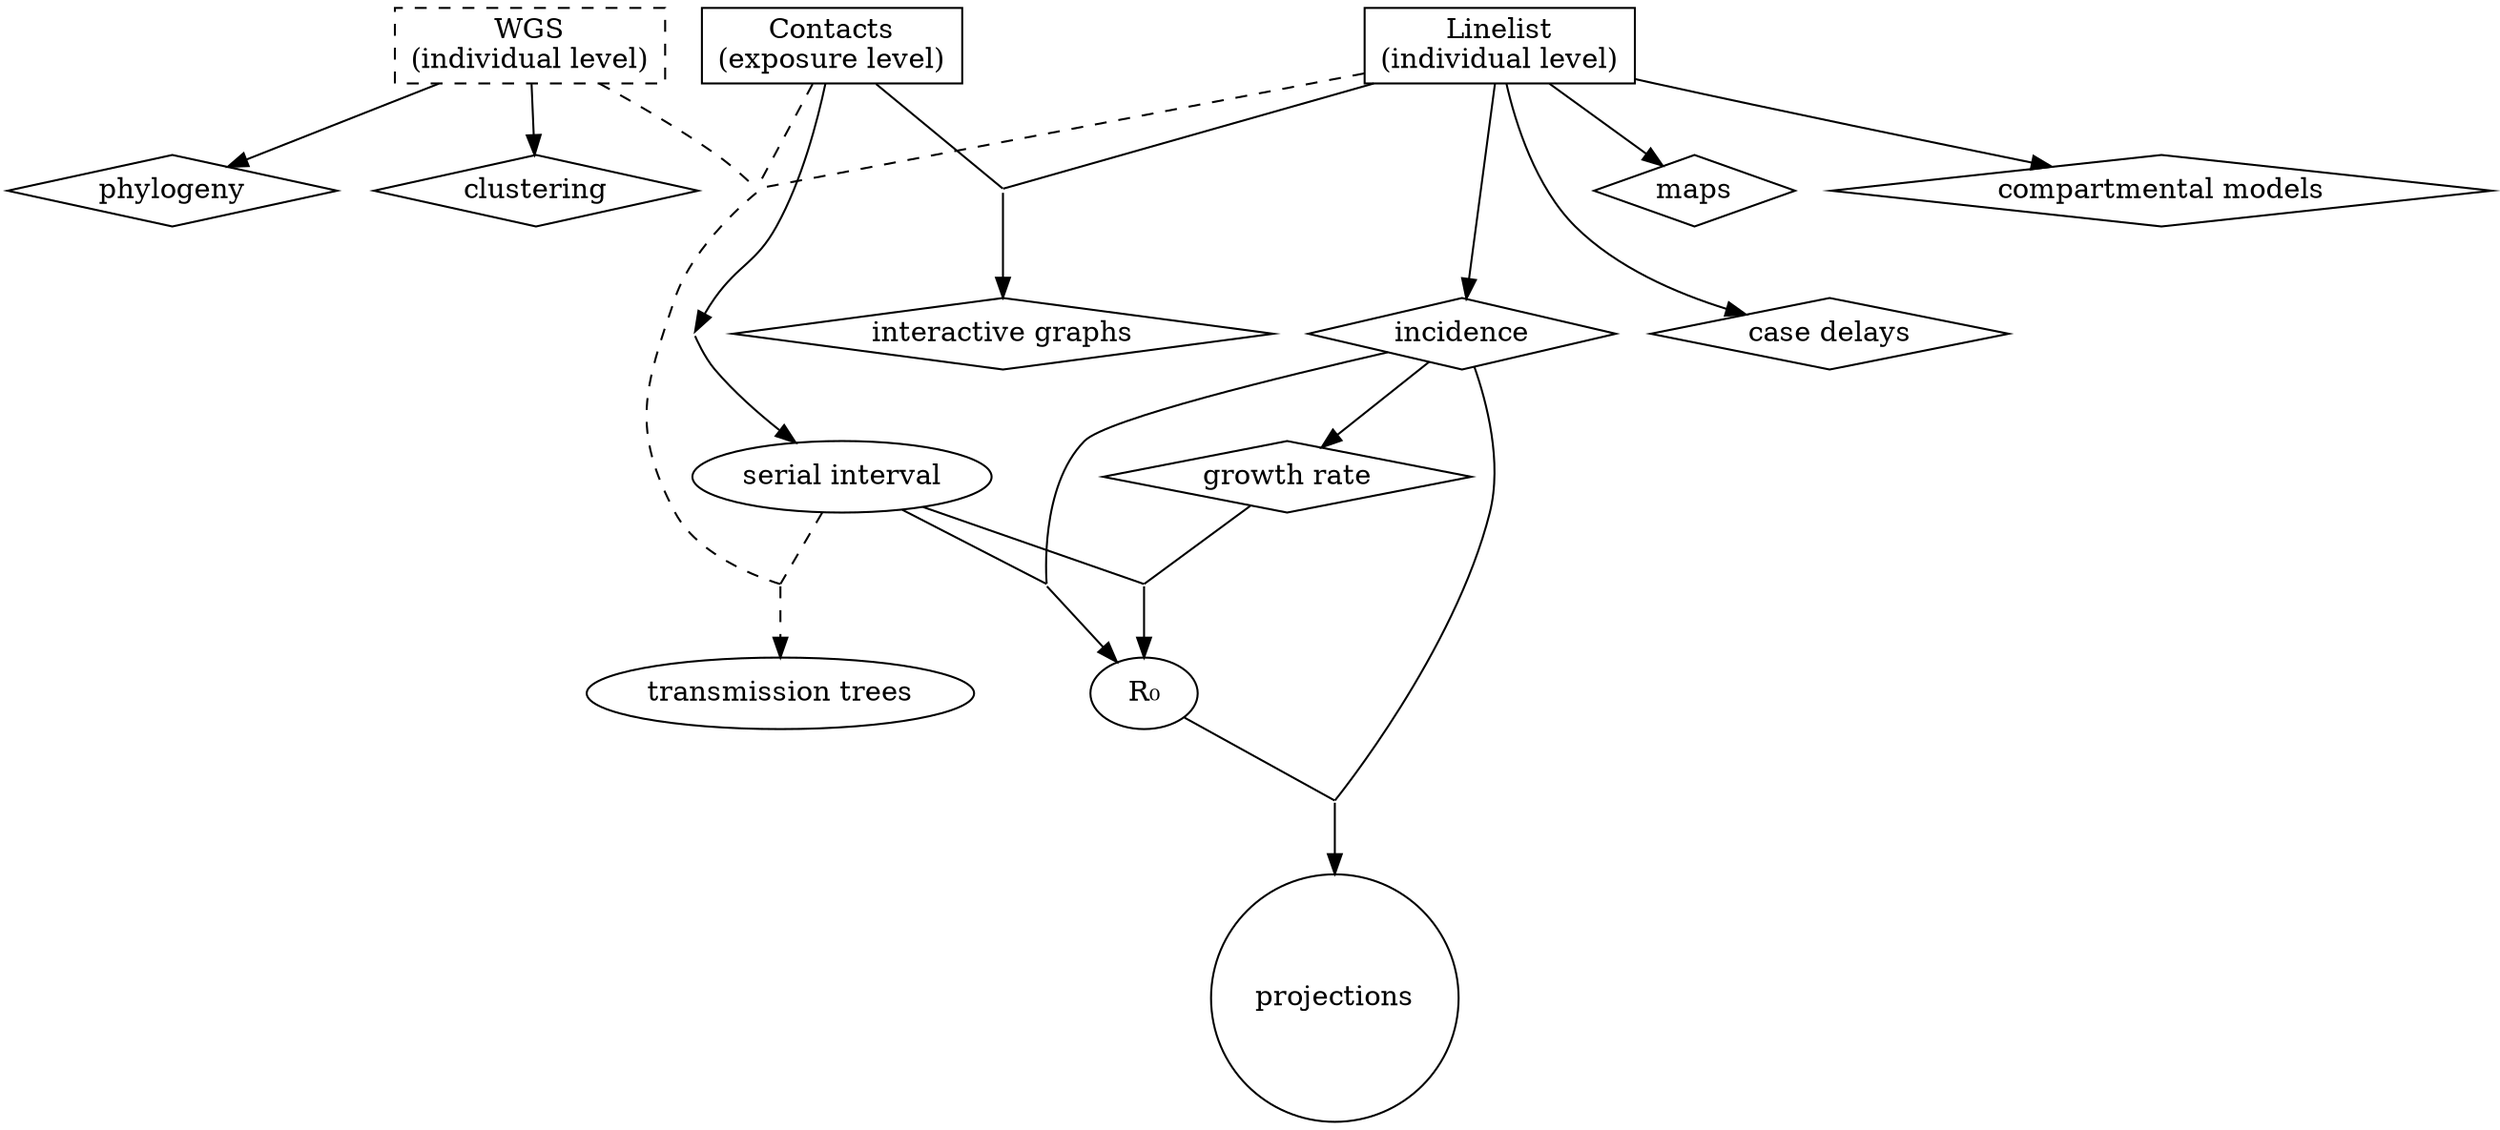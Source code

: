 digraph G {
	node[shape="box"]
		linelist[label = "Linelist\n(individual level)"];
		contacts[label = "Contacts\n(exposure level)"];
		
	node[shape="box", style = "dashed"]
		WGS[label = "WGS\n(individual level)"];
		
	node[shape="diamond", style="solid"]
		incidence;
		growth_rate [label = "growth rate"];
		phylogeny;
		clustering;
		case_delays [label = "case delays"];
//		paired_delays [label = "paired delays"];
		interactive_graphs [label = "interactive graphs"];
    maps;
    compartmental_models [label = "compartmental models"];
		
	node[shape="oval"]
		R0 [label = "R₀"]; // Reproduction number
		serial_interval [label = "serial interval"];
		// generation_time [label = "generation time"];
		transmission_trees [label = "transmission trees"];

	node[shape="circle"]
		projections;
		
	node[shape = "none", width = 0, height = 0, label = ""]
		GrR0; // Growth Rate to R0
		InRO; // Incidence to R0
		tPd;  // to paired delays
		tIg;  // to interactive graphs
		R0P;  // R0 to Projections
		TT1;  // to transmission trees
		TT2;  // to transmission trees
		
//	node[shape="box", style = "invis"]
//		background;

	linelist -> incidence;
	linelist -> maps;
	linelist -> compartmental_models;
	incidence -> growth_rate;

	incidence       -> InR0 [arrowhead = "none"];
        serial_interval -> InR0 [arrowhead = "none"];
	InR0            -> R0;

	growth_rate     -> GrR0 [arrowhead = "none"];
	serial_interval -> GrR0 [arrowhead = "none"];
	GrR0            -> R0;

	R0        -> R0P [arrowhead = "none"];
	incidence -> R0P [arrowhead = "none"];
	R0P       -> projections;
	
	linelist -> case_delays;

//	contacts -> tPd [arrowhead = "none"];
//	linelist -> tPd [arrowhead = "none"];
//	tPd      -> paired_delays;
	contacts -> paired_delays;
	
//	paired_delays -> generation_time;
	paired_delays -> serial_interval;

	contacts -> tIg [arrowhead = "none"];
	linelist -> tIg [arrowhead = "none"];
	tIg      -> interactive_graphs;

	
	WGS -> phylogeny;
	WGS -> clustering;

	WGS             -> TT1[ style="dashed", arrowhead="none" ];
	linelist        -> TT1[ style="dashed", arrowhead="none" ];
	contacts        -> TT1[ style="dashed", arrowhead="none" ];
	// generation_time -> TT2[ style="dashed", arrowhead="none" ];
	serial_interval -> TT2[ style="dashed", arrowhead="none" ];
	TT1             -> TT2[ style="dashed", arrowhead="none" ];
	TT2             -> transmission_trees [ style = "dashed" ];
	
	{rank = "same"; contacts, linelist, WGS}//, background}
	{rank = "same"; incidence, case_delays, paired_delays, interactive_graphs}//, background}
}

